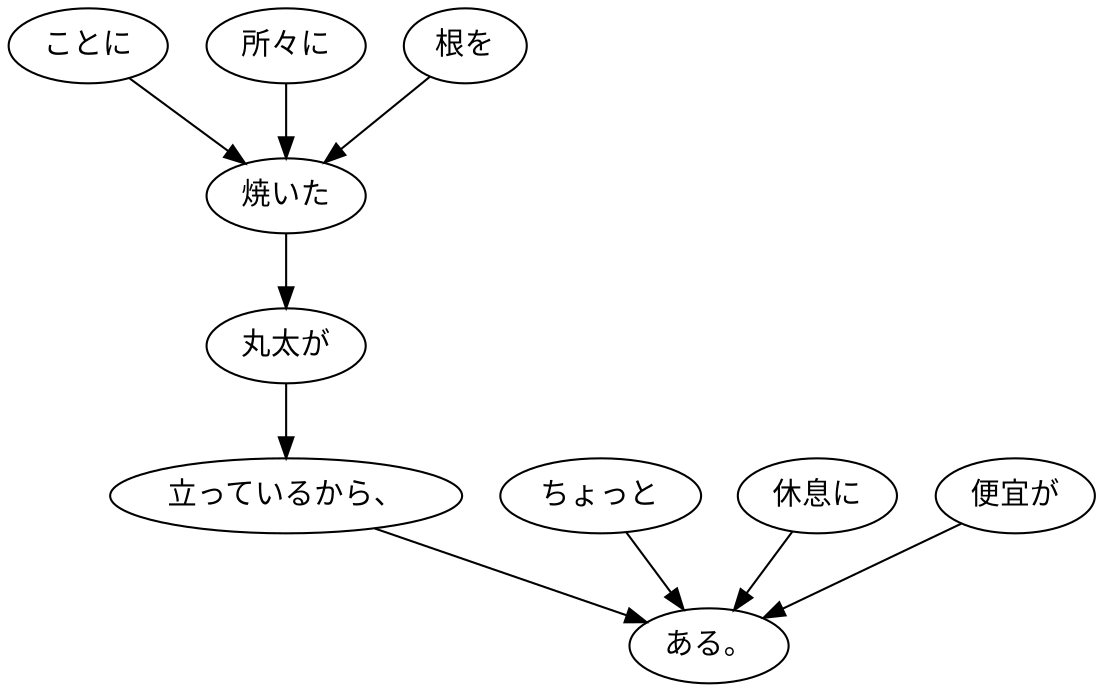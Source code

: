 digraph graph4121 {
	node0 [label="ことに"];
	node1 [label="所々に"];
	node2 [label="根を"];
	node3 [label="焼いた"];
	node4 [label="丸太が"];
	node5 [label="立っているから、"];
	node6 [label="ちょっと"];
	node7 [label="休息に"];
	node8 [label="便宜が"];
	node9 [label="ある。"];
	node0 -> node3;
	node1 -> node3;
	node2 -> node3;
	node3 -> node4;
	node4 -> node5;
	node5 -> node9;
	node6 -> node9;
	node7 -> node9;
	node8 -> node9;
}
